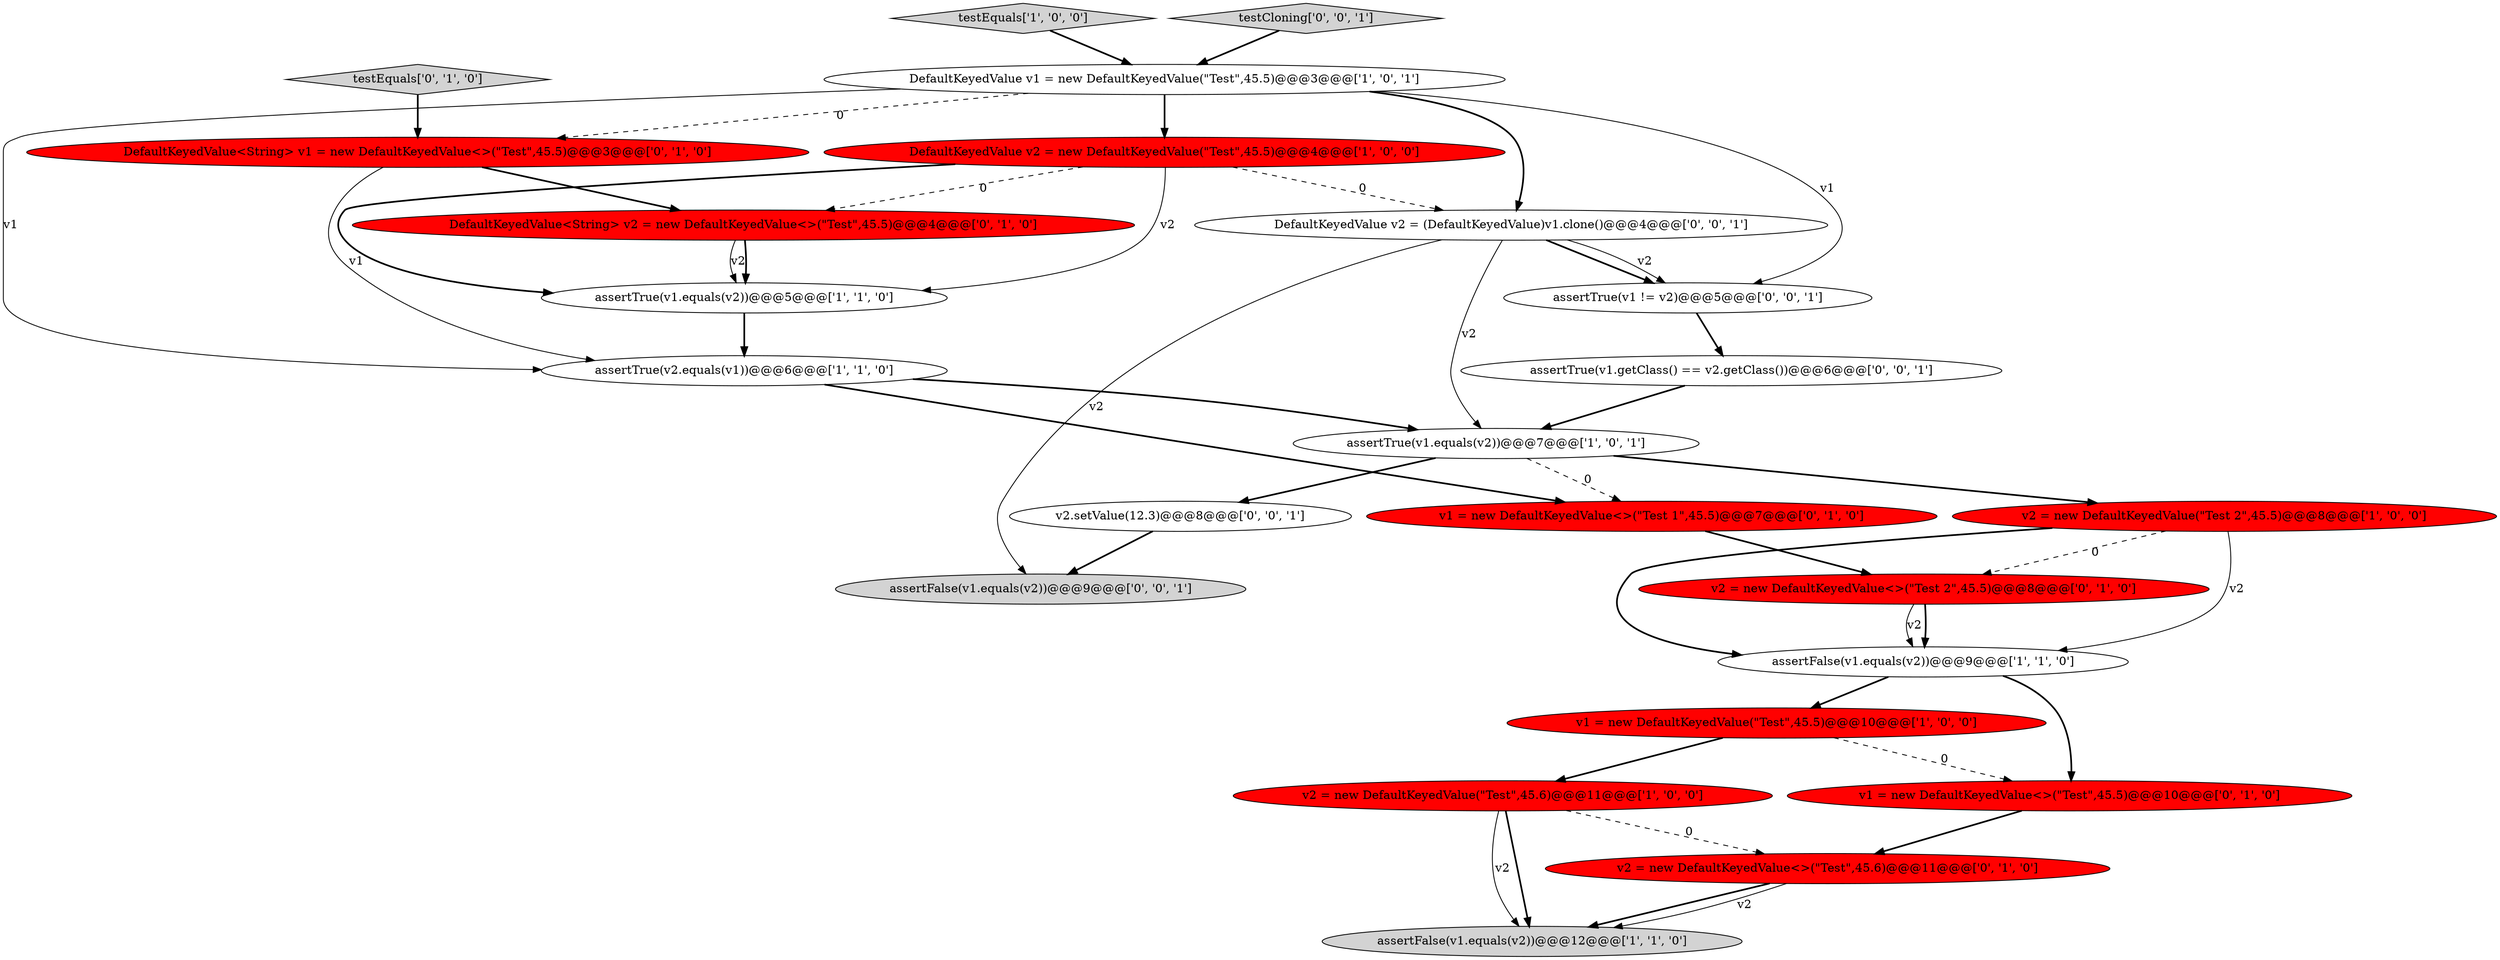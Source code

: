 digraph {
20 [style = filled, label = "assertTrue(v1.getClass() == v2.getClass())@@@6@@@['0', '0', '1']", fillcolor = white, shape = ellipse image = "AAA0AAABBB3BBB"];
9 [style = filled, label = "assertTrue(v2.equals(v1))@@@6@@@['1', '1', '0']", fillcolor = white, shape = ellipse image = "AAA0AAABBB1BBB"];
10 [style = filled, label = "v1 = new DefaultKeyedValue(\"Test\",45.5)@@@10@@@['1', '0', '0']", fillcolor = red, shape = ellipse image = "AAA1AAABBB1BBB"];
2 [style = filled, label = "v2 = new DefaultKeyedValue(\"Test 2\",45.5)@@@8@@@['1', '0', '0']", fillcolor = red, shape = ellipse image = "AAA1AAABBB1BBB"];
7 [style = filled, label = "assertFalse(v1.equals(v2))@@@12@@@['1', '1', '0']", fillcolor = lightgray, shape = ellipse image = "AAA0AAABBB1BBB"];
17 [style = filled, label = "v1 = new DefaultKeyedValue<>(\"Test\",45.5)@@@10@@@['0', '1', '0']", fillcolor = red, shape = ellipse image = "AAA1AAABBB2BBB"];
11 [style = filled, label = "DefaultKeyedValue<String> v2 = new DefaultKeyedValue<>(\"Test\",45.5)@@@4@@@['0', '1', '0']", fillcolor = red, shape = ellipse image = "AAA1AAABBB2BBB"];
8 [style = filled, label = "assertTrue(v1.equals(v2))@@@7@@@['1', '0', '1']", fillcolor = white, shape = ellipse image = "AAA0AAABBB1BBB"];
0 [style = filled, label = "DefaultKeyedValue v1 = new DefaultKeyedValue(\"Test\",45.5)@@@3@@@['1', '0', '1']", fillcolor = white, shape = ellipse image = "AAA0AAABBB1BBB"];
1 [style = filled, label = "testEquals['1', '0', '0']", fillcolor = lightgray, shape = diamond image = "AAA0AAABBB1BBB"];
4 [style = filled, label = "DefaultKeyedValue v2 = new DefaultKeyedValue(\"Test\",45.5)@@@4@@@['1', '0', '0']", fillcolor = red, shape = ellipse image = "AAA1AAABBB1BBB"];
16 [style = filled, label = "v1 = new DefaultKeyedValue<>(\"Test 1\",45.5)@@@7@@@['0', '1', '0']", fillcolor = red, shape = ellipse image = "AAA1AAABBB2BBB"];
18 [style = filled, label = "assertFalse(v1.equals(v2))@@@9@@@['0', '0', '1']", fillcolor = lightgray, shape = ellipse image = "AAA0AAABBB3BBB"];
5 [style = filled, label = "assertFalse(v1.equals(v2))@@@9@@@['1', '1', '0']", fillcolor = white, shape = ellipse image = "AAA0AAABBB1BBB"];
22 [style = filled, label = "assertTrue(v1 != v2)@@@5@@@['0', '0', '1']", fillcolor = white, shape = ellipse image = "AAA0AAABBB3BBB"];
12 [style = filled, label = "v2 = new DefaultKeyedValue<>(\"Test 2\",45.5)@@@8@@@['0', '1', '0']", fillcolor = red, shape = ellipse image = "AAA1AAABBB2BBB"];
13 [style = filled, label = "testEquals['0', '1', '0']", fillcolor = lightgray, shape = diamond image = "AAA0AAABBB2BBB"];
23 [style = filled, label = "testCloning['0', '0', '1']", fillcolor = lightgray, shape = diamond image = "AAA0AAABBB3BBB"];
3 [style = filled, label = "assertTrue(v1.equals(v2))@@@5@@@['1', '1', '0']", fillcolor = white, shape = ellipse image = "AAA0AAABBB1BBB"];
14 [style = filled, label = "v2 = new DefaultKeyedValue<>(\"Test\",45.6)@@@11@@@['0', '1', '0']", fillcolor = red, shape = ellipse image = "AAA1AAABBB2BBB"];
21 [style = filled, label = "DefaultKeyedValue v2 = (DefaultKeyedValue)v1.clone()@@@4@@@['0', '0', '1']", fillcolor = white, shape = ellipse image = "AAA0AAABBB3BBB"];
6 [style = filled, label = "v2 = new DefaultKeyedValue(\"Test\",45.6)@@@11@@@['1', '0', '0']", fillcolor = red, shape = ellipse image = "AAA1AAABBB1BBB"];
15 [style = filled, label = "DefaultKeyedValue<String> v1 = new DefaultKeyedValue<>(\"Test\",45.5)@@@3@@@['0', '1', '0']", fillcolor = red, shape = ellipse image = "AAA1AAABBB2BBB"];
19 [style = filled, label = "v2.setValue(12.3)@@@8@@@['0', '0', '1']", fillcolor = white, shape = ellipse image = "AAA0AAABBB3BBB"];
11->3 [style = solid, label="v2"];
0->9 [style = solid, label="v1"];
5->10 [style = bold, label=""];
4->3 [style = bold, label=""];
15->9 [style = solid, label="v1"];
8->16 [style = dashed, label="0"];
19->18 [style = bold, label=""];
12->5 [style = bold, label=""];
8->19 [style = bold, label=""];
0->22 [style = solid, label="v1"];
2->5 [style = solid, label="v2"];
0->15 [style = dashed, label="0"];
0->21 [style = bold, label=""];
1->0 [style = bold, label=""];
6->14 [style = dashed, label="0"];
9->8 [style = bold, label=""];
5->17 [style = bold, label=""];
23->0 [style = bold, label=""];
4->21 [style = dashed, label="0"];
10->6 [style = bold, label=""];
9->16 [style = bold, label=""];
14->7 [style = bold, label=""];
21->18 [style = solid, label="v2"];
3->9 [style = bold, label=""];
2->12 [style = dashed, label="0"];
20->8 [style = bold, label=""];
12->5 [style = solid, label="v2"];
15->11 [style = bold, label=""];
8->2 [style = bold, label=""];
22->20 [style = bold, label=""];
11->3 [style = bold, label=""];
0->4 [style = bold, label=""];
17->14 [style = bold, label=""];
21->22 [style = bold, label=""];
21->22 [style = solid, label="v2"];
14->7 [style = solid, label="v2"];
4->3 [style = solid, label="v2"];
10->17 [style = dashed, label="0"];
13->15 [style = bold, label=""];
4->11 [style = dashed, label="0"];
6->7 [style = solid, label="v2"];
6->7 [style = bold, label=""];
16->12 [style = bold, label=""];
21->8 [style = solid, label="v2"];
2->5 [style = bold, label=""];
}
